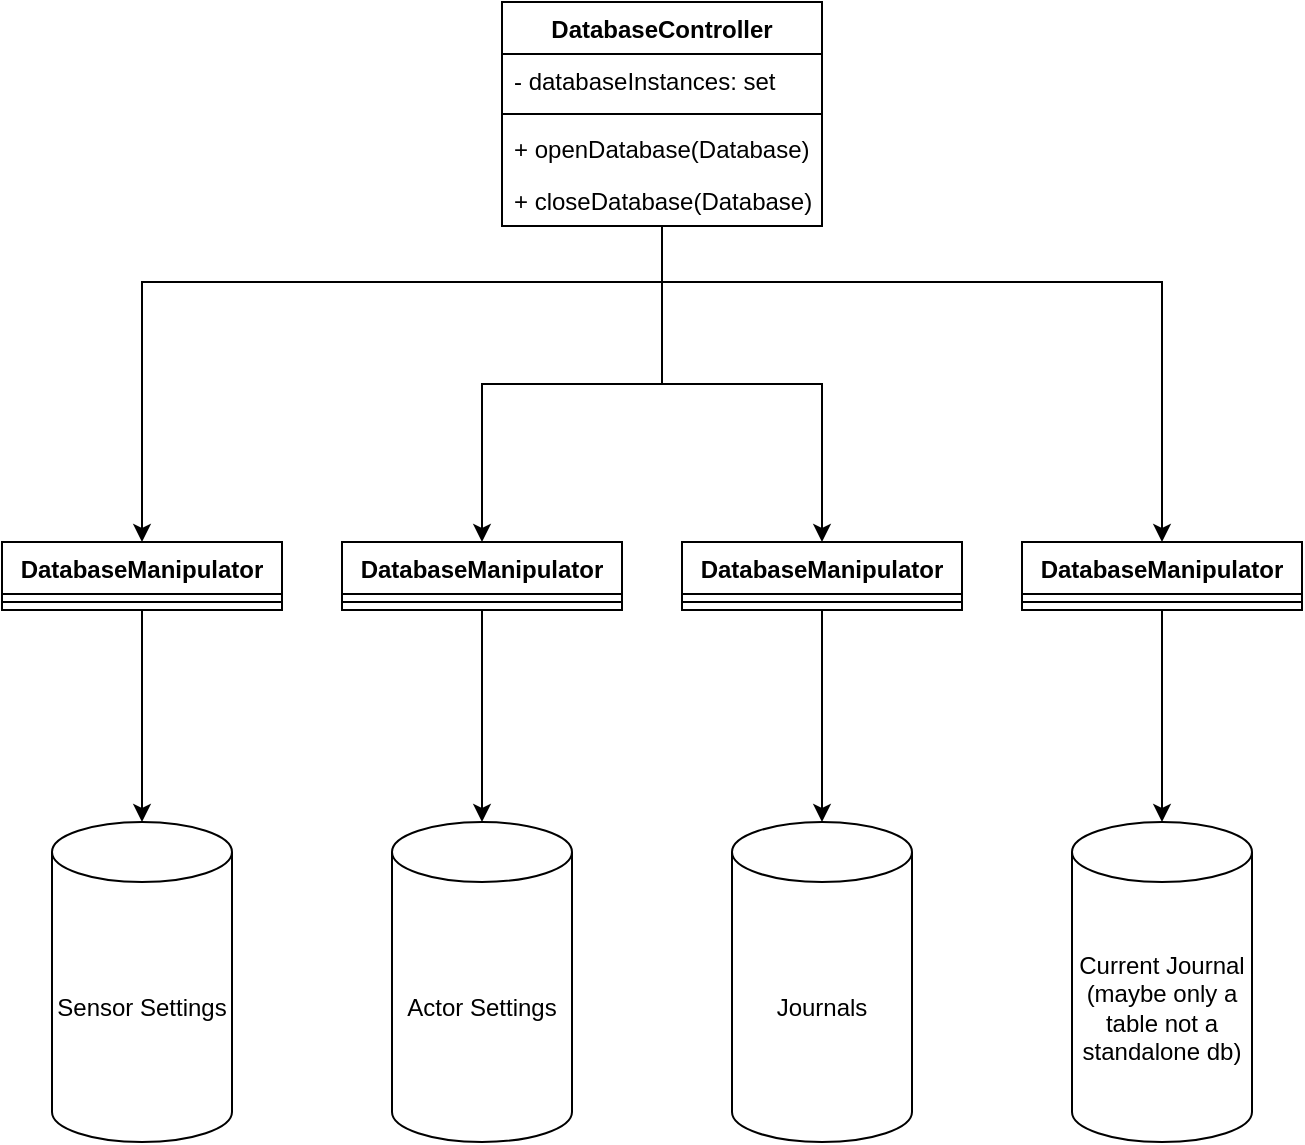 <mxfile version="22.1.22" type="embed" pages="2">
  <diagram id="23iRSUPoRavnBvh4doch" name="Component-Diagram">
    <mxGraphModel dx="1148" dy="1120" grid="1" gridSize="10" guides="1" tooltips="1" connect="1" arrows="1" fold="1" page="1" pageScale="1" pageWidth="827" pageHeight="1169" math="0" shadow="0">
      <root>
        <mxCell id="0" />
        <mxCell id="1" parent="0" />
        <mxCell id="2" value="Sensor Settings" style="shape=cylinder3;whiteSpace=wrap;html=1;boundedLbl=1;backgroundOutline=1;size=15;" parent="1" vertex="1">
          <mxGeometry x="35" y="480" width="90" height="160" as="geometry" />
        </mxCell>
        <mxCell id="4" value="Actor Settings" style="shape=cylinder3;whiteSpace=wrap;html=1;boundedLbl=1;backgroundOutline=1;size=15;" parent="1" vertex="1">
          <mxGeometry x="205" y="480" width="90" height="160" as="geometry" />
        </mxCell>
        <mxCell id="5" value="Journals" style="shape=cylinder3;whiteSpace=wrap;html=1;boundedLbl=1;backgroundOutline=1;size=15;" parent="1" vertex="1">
          <mxGeometry x="375" y="480" width="90" height="160" as="geometry" />
        </mxCell>
        <mxCell id="6" value="Current Journal (maybe only a table not a standalone db)" style="shape=cylinder3;whiteSpace=wrap;html=1;boundedLbl=1;backgroundOutline=1;size=15;" parent="1" vertex="1">
          <mxGeometry x="545" y="480" width="90" height="160" as="geometry" />
        </mxCell>
        <mxCell id="20" style="edgeStyle=orthogonalEdgeStyle;rounded=0;orthogonalLoop=1;jettySize=auto;html=1;entryX=0.5;entryY=0;entryDx=0;entryDy=0;" parent="1" source="15" target="aI0sAffUQaHTkwpMPJBP-29" edge="1">
          <mxGeometry relative="1" as="geometry">
            <Array as="points">
              <mxPoint x="340" y="210" />
              <mxPoint x="80" y="210" />
            </Array>
            <mxPoint x="100" y="210" as="targetPoint" />
          </mxGeometry>
        </mxCell>
        <mxCell id="22" style="edgeStyle=orthogonalEdgeStyle;rounded=0;orthogonalLoop=1;jettySize=auto;html=1;entryX=0.5;entryY=0;entryDx=0;entryDy=0;entryPerimeter=0;" parent="1" source="aI0sAffUQaHTkwpMPJBP-27" target="4" edge="1">
          <mxGeometry relative="1" as="geometry">
            <mxPoint x="250" y="390" as="targetPoint" />
          </mxGeometry>
        </mxCell>
        <mxCell id="23" style="edgeStyle=orthogonalEdgeStyle;rounded=0;orthogonalLoop=1;jettySize=auto;html=1;entryX=0.5;entryY=0;entryDx=0;entryDy=0;" parent="1" source="15" target="aI0sAffUQaHTkwpMPJBP-25" edge="1">
          <mxGeometry relative="1" as="geometry">
            <mxPoint x="400" y="270" as="targetPoint" />
          </mxGeometry>
        </mxCell>
        <mxCell id="24" style="edgeStyle=orthogonalEdgeStyle;rounded=0;orthogonalLoop=1;jettySize=auto;html=1;entryX=0.5;entryY=0;entryDx=0;entryDy=0;" parent="1" source="15" target="tvUqwT9f9yE9GYuA8hwf-24" edge="1">
          <mxGeometry relative="1" as="geometry">
            <Array as="points">
              <mxPoint x="340" y="210" />
              <mxPoint x="590" y="210" />
            </Array>
            <mxPoint x="540" y="270" as="targetPoint" />
          </mxGeometry>
        </mxCell>
        <mxCell id="15" value="DatabaseController" style="swimlane;fontStyle=1;align=center;verticalAlign=top;childLayout=stackLayout;horizontal=1;startSize=26;horizontalStack=0;resizeParent=1;resizeParentMax=0;resizeLast=0;collapsible=1;marginBottom=0;" parent="1" vertex="1">
          <mxGeometry x="260" y="70" width="160" height="112" as="geometry" />
        </mxCell>
        <mxCell id="16" value="- databaseInstances: set" style="text;strokeColor=none;fillColor=none;align=left;verticalAlign=top;spacingLeft=4;spacingRight=4;overflow=hidden;rotatable=0;points=[[0,0.5],[1,0.5]];portConstraint=eastwest;" parent="15" vertex="1">
          <mxGeometry y="26" width="160" height="26" as="geometry" />
        </mxCell>
        <mxCell id="17" value="" style="line;strokeWidth=1;fillColor=none;align=left;verticalAlign=middle;spacingTop=-1;spacingLeft=3;spacingRight=3;rotatable=0;labelPosition=right;points=[];portConstraint=eastwest;strokeColor=inherit;" parent="15" vertex="1">
          <mxGeometry y="52" width="160" height="8" as="geometry" />
        </mxCell>
        <mxCell id="18" value="+ openDatabase(Database)" style="text;strokeColor=none;fillColor=none;align=left;verticalAlign=top;spacingLeft=4;spacingRight=4;overflow=hidden;rotatable=0;points=[[0,0.5],[1,0.5]];portConstraint=eastwest;" parent="15" vertex="1">
          <mxGeometry y="60" width="160" height="26" as="geometry" />
        </mxCell>
        <mxCell id="19" value="+ closeDatabase(Database)" style="text;strokeColor=none;fillColor=none;align=left;verticalAlign=top;spacingLeft=4;spacingRight=4;overflow=hidden;rotatable=0;points=[[0,0.5],[1,0.5]];portConstraint=eastwest;" parent="15" vertex="1">
          <mxGeometry y="86" width="160" height="26" as="geometry" />
        </mxCell>
        <mxCell id="tvUqwT9f9yE9GYuA8hwf-24" value="DatabaseManipulator" style="swimlane;fontStyle=1;align=center;verticalAlign=top;childLayout=stackLayout;horizontal=1;startSize=26;horizontalStack=0;resizeParent=1;resizeParentMax=0;resizeLast=0;collapsible=1;marginBottom=0;whiteSpace=wrap;html=1;" vertex="1" parent="1">
          <mxGeometry x="520" y="340" width="140" height="34" as="geometry" />
        </mxCell>
        <mxCell id="tvUqwT9f9yE9GYuA8hwf-26" value="" style="line;strokeWidth=1;fillColor=none;align=left;verticalAlign=middle;spacingTop=-1;spacingLeft=3;spacingRight=3;rotatable=0;labelPosition=right;points=[];portConstraint=eastwest;strokeColor=inherit;" vertex="1" parent="tvUqwT9f9yE9GYuA8hwf-24">
          <mxGeometry y="26" width="140" height="8" as="geometry" />
        </mxCell>
        <mxCell id="aI0sAffUQaHTkwpMPJBP-24" style="edgeStyle=orthogonalEdgeStyle;rounded=0;orthogonalLoop=1;jettySize=auto;html=1;entryX=0.5;entryY=0;entryDx=0;entryDy=0;entryPerimeter=0;" edge="1" parent="1" source="tvUqwT9f9yE9GYuA8hwf-24" target="6">
          <mxGeometry relative="1" as="geometry" />
        </mxCell>
        <mxCell id="aI0sAffUQaHTkwpMPJBP-25" value="DatabaseManipulator" style="swimlane;fontStyle=1;align=center;verticalAlign=top;childLayout=stackLayout;horizontal=1;startSize=26;horizontalStack=0;resizeParent=1;resizeParentMax=0;resizeLast=0;collapsible=1;marginBottom=0;whiteSpace=wrap;html=1;" vertex="1" parent="1">
          <mxGeometry x="350" y="340" width="140" height="34" as="geometry" />
        </mxCell>
        <mxCell id="aI0sAffUQaHTkwpMPJBP-26" value="" style="line;strokeWidth=1;fillColor=none;align=left;verticalAlign=middle;spacingTop=-1;spacingLeft=3;spacingRight=3;rotatable=0;labelPosition=right;points=[];portConstraint=eastwest;strokeColor=inherit;" vertex="1" parent="aI0sAffUQaHTkwpMPJBP-25">
          <mxGeometry y="26" width="140" height="8" as="geometry" />
        </mxCell>
        <mxCell id="aI0sAffUQaHTkwpMPJBP-29" value="DatabaseManipulator" style="swimlane;fontStyle=1;align=center;verticalAlign=top;childLayout=stackLayout;horizontal=1;startSize=26;horizontalStack=0;resizeParent=1;resizeParentMax=0;resizeLast=0;collapsible=1;marginBottom=0;whiteSpace=wrap;html=1;" vertex="1" parent="1">
          <mxGeometry x="10" y="340" width="140" height="34" as="geometry" />
        </mxCell>
        <mxCell id="aI0sAffUQaHTkwpMPJBP-30" value="" style="line;strokeWidth=1;fillColor=none;align=left;verticalAlign=middle;spacingTop=-1;spacingLeft=3;spacingRight=3;rotatable=0;labelPosition=right;points=[];portConstraint=eastwest;strokeColor=inherit;" vertex="1" parent="aI0sAffUQaHTkwpMPJBP-29">
          <mxGeometry y="26" width="140" height="8" as="geometry" />
        </mxCell>
        <mxCell id="aI0sAffUQaHTkwpMPJBP-31" value="" style="edgeStyle=orthogonalEdgeStyle;rounded=0;orthogonalLoop=1;jettySize=auto;html=1;" edge="1" parent="1" source="15" target="aI0sAffUQaHTkwpMPJBP-27">
          <mxGeometry relative="1" as="geometry">
            <mxPoint x="260" y="126" as="sourcePoint" />
            <mxPoint x="250" y="390" as="targetPoint" />
          </mxGeometry>
        </mxCell>
        <mxCell id="aI0sAffUQaHTkwpMPJBP-27" value="DatabaseManipulator" style="swimlane;fontStyle=1;align=center;verticalAlign=top;childLayout=stackLayout;horizontal=1;startSize=26;horizontalStack=0;resizeParent=1;resizeParentMax=0;resizeLast=0;collapsible=1;marginBottom=0;whiteSpace=wrap;html=1;" vertex="1" parent="1">
          <mxGeometry x="180" y="340" width="140" height="34" as="geometry" />
        </mxCell>
        <mxCell id="aI0sAffUQaHTkwpMPJBP-28" value="" style="line;strokeWidth=1;fillColor=none;align=left;verticalAlign=middle;spacingTop=-1;spacingLeft=3;spacingRight=3;rotatable=0;labelPosition=right;points=[];portConstraint=eastwest;strokeColor=inherit;" vertex="1" parent="aI0sAffUQaHTkwpMPJBP-27">
          <mxGeometry y="26" width="140" height="8" as="geometry" />
        </mxCell>
        <mxCell id="aI0sAffUQaHTkwpMPJBP-32" style="edgeStyle=orthogonalEdgeStyle;rounded=0;orthogonalLoop=1;jettySize=auto;html=1;entryX=0.5;entryY=0;entryDx=0;entryDy=0;entryPerimeter=0;" edge="1" parent="1" source="aI0sAffUQaHTkwpMPJBP-25" target="5">
          <mxGeometry relative="1" as="geometry" />
        </mxCell>
        <mxCell id="aI0sAffUQaHTkwpMPJBP-33" style="edgeStyle=orthogonalEdgeStyle;rounded=0;orthogonalLoop=1;jettySize=auto;html=1;entryX=0.5;entryY=0;entryDx=0;entryDy=0;entryPerimeter=0;" edge="1" parent="1" source="aI0sAffUQaHTkwpMPJBP-29" target="2">
          <mxGeometry relative="1" as="geometry" />
        </mxCell>
      </root>
    </mxGraphModel>
  </diagram>
  <diagram id="DT3NWDf5XGFPtWyRYROO" name="Sequence-Diagram">
    <mxGraphModel dx="1148" dy="1120" grid="1" gridSize="10" guides="1" tooltips="1" connect="1" arrows="1" fold="1" page="1" pageScale="1" pageWidth="827" pageHeight="1169" math="0" shadow="0">
      <root>
        <mxCell id="0" />
        <mxCell id="1" parent="0" />
        <mxCell id="e4az-tmhH8eZ0OtNV26Z-1" value="" style="shape=umlLifeline;perimeter=lifelinePerimeter;whiteSpace=wrap;html=1;container=1;dropTarget=0;collapsible=0;recursiveResize=0;outlineConnect=0;portConstraint=eastwest;newEdgeStyle={&quot;curved&quot;:0,&quot;rounded&quot;:0};participant=umlActor;" parent="1" vertex="1">
          <mxGeometry x="30" y="40" width="20" height="850" as="geometry" />
        </mxCell>
        <mxCell id="e4az-tmhH8eZ0OtNV26Z-3" value="Database&lt;br&gt;Manipulator" style="shape=umlLifeline;perimeter=lifelinePerimeter;whiteSpace=wrap;html=1;container=1;dropTarget=0;collapsible=0;recursiveResize=0;outlineConnect=0;portConstraint=eastwest;newEdgeStyle={&quot;curved&quot;:0,&quot;rounded&quot;:0};" parent="1" vertex="1">
          <mxGeometry x="110" y="40" width="100" height="850" as="geometry" />
        </mxCell>
        <mxCell id="e4az-tmhH8eZ0OtNV26Z-4" value="__init__(database)" style="html=1;verticalAlign=bottom;endArrow=block;curved=0;rounded=0;" parent="1" target="e4az-tmhH8eZ0OtNV26Z-3" edge="1">
          <mxGeometry width="80" relative="1" as="geometry">
            <mxPoint x="40" y="120" as="sourcePoint" />
            <mxPoint x="120" y="120" as="targetPoint" />
          </mxGeometry>
        </mxCell>
        <mxCell id="e4az-tmhH8eZ0OtNV26Z-5" value="Database:&amp;nbsp;&lt;br&gt;DatabaseInterface" style="shape=umlLifeline;perimeter=lifelinePerimeter;whiteSpace=wrap;html=1;container=1;dropTarget=0;collapsible=0;recursiveResize=0;outlineConnect=0;portConstraint=eastwest;newEdgeStyle={&quot;curved&quot;:0,&quot;rounded&quot;:0};" parent="1" vertex="1">
          <mxGeometry x="230" y="40" width="100" height="850" as="geometry" />
        </mxCell>
        <mxCell id="e4az-tmhH8eZ0OtNV26Z-6" value="__init__()" style="html=1;verticalAlign=bottom;endArrow=block;curved=0;rounded=0;" parent="1" target="e4az-tmhH8eZ0OtNV26Z-5" edge="1">
          <mxGeometry width="80" relative="1" as="geometry">
            <mxPoint x="160" y="130" as="sourcePoint" />
            <mxPoint x="240" y="130" as="targetPoint" />
          </mxGeometry>
        </mxCell>
        <mxCell id="e4az-tmhH8eZ0OtNV26Z-7" value="instance" style="html=1;verticalAlign=bottom;endArrow=block;curved=0;rounded=0;" parent="1" edge="1">
          <mxGeometry width="80" relative="1" as="geometry">
            <mxPoint x="280" y="150" as="sourcePoint" />
            <mxPoint x="159.5" y="150" as="targetPoint" />
          </mxGeometry>
        </mxCell>
        <mxCell id="NraJfhpnYq18qEgPwm5T-3" value="" style="group" parent="1" vertex="1" connectable="0">
          <mxGeometry x="30" y="330" width="260" height="100" as="geometry" />
        </mxCell>
        <mxCell id="e4az-tmhH8eZ0OtNV26Z-14" value="createTable" style="shape=umlFrame;whiteSpace=wrap;html=1;pointerEvents=0;width=80;height=30;" parent="NraJfhpnYq18qEgPwm5T-3" vertex="1">
          <mxGeometry width="260" height="100" as="geometry" />
        </mxCell>
        <mxCell id="e4az-tmhH8eZ0OtNV26Z-16" value="dataBaseInstance.&lt;br&gt;createTable&lt;br style=&quot;border-color: var(--border-color);&quot;&gt;(tableHandle, &lt;br&gt;columns, name)" style="html=1;verticalAlign=bottom;endArrow=block;curved=0;rounded=0;" parent="NraJfhpnYq18qEgPwm5T-3" edge="1">
          <mxGeometry x="0.004" width="80" relative="1" as="geometry">
            <mxPoint x="130" y="70" as="sourcePoint" />
            <mxPoint x="249.5" y="70" as="targetPoint" />
            <Array as="points">
              <mxPoint x="160" y="70" />
              <mxPoint x="190" y="70" />
            </Array>
            <mxPoint as="offset" />
          </mxGeometry>
        </mxCell>
        <mxCell id="e4az-tmhH8eZ0OtNV26Z-17" value="createTable&lt;br&gt;(columns, name)" style="html=1;verticalAlign=bottom;endArrow=block;curved=0;rounded=0;" parent="NraJfhpnYq18qEgPwm5T-3" edge="1">
          <mxGeometry width="80" relative="1" as="geometry">
            <mxPoint x="10" y="60" as="sourcePoint" />
            <mxPoint x="129.5" y="60" as="targetPoint" />
          </mxGeometry>
        </mxCell>
        <mxCell id="NraJfhpnYq18qEgPwm5T-4" value="" style="group" parent="1" vertex="1" connectable="0">
          <mxGeometry x="30" y="160" width="260" height="150" as="geometry" />
        </mxCell>
        <mxCell id="e4az-tmhH8eZ0OtNV26Z-8" value="connect()" style="html=1;verticalAlign=bottom;endArrow=block;curved=0;rounded=0;" parent="NraJfhpnYq18qEgPwm5T-4" edge="1">
          <mxGeometry x="0.004" width="80" relative="1" as="geometry">
            <mxPoint x="10" y="50" as="sourcePoint" />
            <mxPoint x="129.5" y="50" as="targetPoint" />
            <mxPoint as="offset" />
          </mxGeometry>
        </mxCell>
        <mxCell id="e4az-tmhH8eZ0OtNV26Z-9" value="dataBaseInstance.&lt;br&gt;connect()" style="html=1;verticalAlign=bottom;endArrow=block;curved=0;rounded=0;" parent="NraJfhpnYq18qEgPwm5T-4" edge="1">
          <mxGeometry x="0.004" width="80" relative="1" as="geometry">
            <mxPoint x="130" y="60" as="sourcePoint" />
            <mxPoint x="250" y="60" as="targetPoint" />
            <mxPoint as="offset" />
          </mxGeometry>
        </mxCell>
        <mxCell id="e4az-tmhH8eZ0OtNV26Z-10" value="connection" style="html=1;verticalAlign=bottom;endArrow=block;curved=0;rounded=0;" parent="NraJfhpnYq18qEgPwm5T-4" edge="1">
          <mxGeometry width="80" relative="1" as="geometry">
            <mxPoint x="250" y="80" as="sourcePoint" />
            <mxPoint x="129.5" y="80" as="targetPoint" />
          </mxGeometry>
        </mxCell>
        <mxCell id="e4az-tmhH8eZ0OtNV26Z-11" value="tableHandle" style="html=1;verticalAlign=bottom;endArrow=block;curved=0;rounded=0;" parent="NraJfhpnYq18qEgPwm5T-4" edge="1">
          <mxGeometry width="80" relative="1" as="geometry">
            <mxPoint x="250" y="130" as="sourcePoint" />
            <mxPoint x="130" y="130" as="targetPoint" />
            <mxPoint as="offset" />
            <Array as="points">
              <mxPoint x="200" y="130" />
            </Array>
          </mxGeometry>
        </mxCell>
        <mxCell id="e4az-tmhH8eZ0OtNV26Z-13" value="connect" style="shape=umlFrame;whiteSpace=wrap;html=1;pointerEvents=0;" parent="NraJfhpnYq18qEgPwm5T-4" vertex="1">
          <mxGeometry width="260" height="150" as="geometry" />
        </mxCell>
        <mxCell id="NraJfhpnYq18qEgPwm5T-1" value="dataBaseInstance.&lt;br&gt;createTableHandle()" style="html=1;verticalAlign=bottom;endArrow=block;curved=0;rounded=0;" parent="NraJfhpnYq18qEgPwm5T-4" edge="1">
          <mxGeometry width="80" relative="1" as="geometry">
            <mxPoint x="130" y="110" as="sourcePoint" />
            <mxPoint x="250" y="110" as="targetPoint" />
            <mxPoint as="offset" />
          </mxGeometry>
        </mxCell>
        <mxCell id="NraJfhpnYq18qEgPwm5T-6" value="" style="group" parent="1" vertex="1" connectable="0">
          <mxGeometry x="30" y="450" width="260" height="140" as="geometry" />
        </mxCell>
        <mxCell id="e4az-tmhH8eZ0OtNV26Z-18" value="insertData" style="shape=umlFrame;whiteSpace=wrap;html=1;pointerEvents=0;width=70;height=30;container=0;" parent="NraJfhpnYq18qEgPwm5T-6" vertex="1">
          <mxGeometry width="260" height="140" as="geometry" />
        </mxCell>
        <mxCell id="vdOqzi5z4dyMD7uhWqzi-2" value="insertData&lt;br&gt;(data)" style="html=1;verticalAlign=bottom;endArrow=block;curved=0;rounded=0;" parent="NraJfhpnYq18qEgPwm5T-6" target="e4az-tmhH8eZ0OtNV26Z-3" edge="1">
          <mxGeometry width="80" relative="1" as="geometry">
            <mxPoint x="10" y="60" as="sourcePoint" />
            <mxPoint x="90" y="60" as="targetPoint" />
          </mxGeometry>
        </mxCell>
        <mxCell id="vdOqzi5z4dyMD7uhWqzi-3" value="dataBaseInstance.&lt;br&gt;insertData&lt;br&gt;(data, tableHandle)" style="html=1;verticalAlign=bottom;endArrow=block;curved=0;rounded=0;" parent="NraJfhpnYq18qEgPwm5T-6" edge="1">
          <mxGeometry width="80" relative="1" as="geometry">
            <mxPoint x="130" y="70" as="sourcePoint" />
            <mxPoint x="250" y="70" as="targetPoint" />
            <mxPoint as="offset" />
          </mxGeometry>
        </mxCell>
        <mxCell id="NraJfhpnYq18qEgPwm5T-5" value="dataBaseInstance.&lt;br&gt;saveChanges&lt;br&gt;(dataBaseConnection)" style="html=1;verticalAlign=bottom;endArrow=block;curved=0;rounded=0;" parent="NraJfhpnYq18qEgPwm5T-6" edge="1">
          <mxGeometry width="80" relative="1" as="geometry">
            <mxPoint x="130" y="120" as="sourcePoint" />
            <mxPoint x="250" y="120" as="targetPoint" />
            <mxPoint as="offset" />
          </mxGeometry>
        </mxCell>
        <mxCell id="NraJfhpnYq18qEgPwm5T-13" value="" style="group" parent="1" vertex="1" connectable="0">
          <mxGeometry x="30" y="610" width="260" height="100" as="geometry" />
        </mxCell>
        <mxCell id="NraJfhpnYq18qEgPwm5T-7" value="getData" style="shape=umlFrame;whiteSpace=wrap;html=1;pointerEvents=0;" parent="NraJfhpnYq18qEgPwm5T-13" vertex="1">
          <mxGeometry width="260" height="100" as="geometry" />
        </mxCell>
        <mxCell id="NraJfhpnYq18qEgPwm5T-8" value="getData()" style="html=1;verticalAlign=bottom;endArrow=block;curved=0;rounded=0;" parent="NraJfhpnYq18qEgPwm5T-13" target="e4az-tmhH8eZ0OtNV26Z-3" edge="1">
          <mxGeometry width="80" relative="1" as="geometry">
            <mxPoint x="10" y="50" as="sourcePoint" />
            <mxPoint x="90" y="50" as="targetPoint" />
          </mxGeometry>
        </mxCell>
        <mxCell id="NraJfhpnYq18qEgPwm5T-9" value="dataBaseInstance.&lt;br&gt;getData(tableHandle)" style="html=1;verticalAlign=bottom;endArrow=block;curved=0;rounded=0;" parent="NraJfhpnYq18qEgPwm5T-13" edge="1">
          <mxGeometry width="80" relative="1" as="geometry">
            <mxPoint x="130" y="60" as="sourcePoint" />
            <mxPoint x="250" y="60" as="targetPoint" />
            <mxPoint as="offset" />
          </mxGeometry>
        </mxCell>
        <mxCell id="NraJfhpnYq18qEgPwm5T-11" value="list[tuple]" style="html=1;verticalAlign=bottom;endArrow=block;curved=0;rounded=0;" parent="NraJfhpnYq18qEgPwm5T-13" target="e4az-tmhH8eZ0OtNV26Z-3" edge="1">
          <mxGeometry width="80" relative="1" as="geometry">
            <mxPoint x="250" y="80" as="sourcePoint" />
            <mxPoint x="220" y="80" as="targetPoint" />
          </mxGeometry>
        </mxCell>
        <mxCell id="NraJfhpnYq18qEgPwm5T-12" value="list[tuple]" style="html=1;verticalAlign=bottom;endArrow=block;curved=0;rounded=0;" parent="NraJfhpnYq18qEgPwm5T-13" edge="1">
          <mxGeometry width="80" relative="1" as="geometry">
            <mxPoint x="130" y="90" as="sourcePoint" />
            <mxPoint x="10" y="90" as="targetPoint" />
          </mxGeometry>
        </mxCell>
        <mxCell id="NraJfhpnYq18qEgPwm5T-15" value="getDataByKeyword" style="shape=umlFrame;whiteSpace=wrap;html=1;pointerEvents=0;width=120;height=30;" parent="1" vertex="1">
          <mxGeometry x="30" y="730" width="260" height="140" as="geometry" />
        </mxCell>
        <mxCell id="NraJfhpnYq18qEgPwm5T-16" value="getDataByKeyWord&lt;br&gt;(column, keyWord)" style="html=1;verticalAlign=bottom;endArrow=block;curved=0;rounded=0;" parent="1" target="e4az-tmhH8eZ0OtNV26Z-3" edge="1">
          <mxGeometry width="80" relative="1" as="geometry">
            <mxPoint x="40" y="795" as="sourcePoint" />
            <mxPoint x="120" y="795" as="targetPoint" />
          </mxGeometry>
        </mxCell>
        <mxCell id="NraJfhpnYq18qEgPwm5T-17" value="dataBaseInstance.&lt;br&gt;getDataByKeyWord&lt;br&gt;(column, keyWord,&lt;br&gt;&amp;nbsp;tableHandle)" style="html=1;verticalAlign=bottom;endArrow=block;curved=0;rounded=0;" parent="1" edge="1">
          <mxGeometry width="80" relative="1" as="geometry">
            <mxPoint x="160" y="808" as="sourcePoint" />
            <mxPoint x="280" y="808" as="targetPoint" />
            <mxPoint as="offset" />
          </mxGeometry>
        </mxCell>
        <mxCell id="NraJfhpnYq18qEgPwm5T-18" value="list[tuple]" style="html=1;verticalAlign=bottom;endArrow=block;curved=0;rounded=0;" parent="1" target="e4az-tmhH8eZ0OtNV26Z-3" edge="1">
          <mxGeometry width="80" relative="1" as="geometry">
            <mxPoint x="280" y="834" as="sourcePoint" />
            <mxPoint x="250" y="834" as="targetPoint" />
          </mxGeometry>
        </mxCell>
        <mxCell id="NraJfhpnYq18qEgPwm5T-19" value="list[tuple]" style="html=1;verticalAlign=bottom;endArrow=block;curved=0;rounded=0;" parent="1" edge="1">
          <mxGeometry width="80" relative="1" as="geometry">
            <mxPoint x="160" y="847" as="sourcePoint" />
            <mxPoint x="40" y="847" as="targetPoint" />
          </mxGeometry>
        </mxCell>
      </root>
    </mxGraphModel>
  </diagram>
</mxfile>
